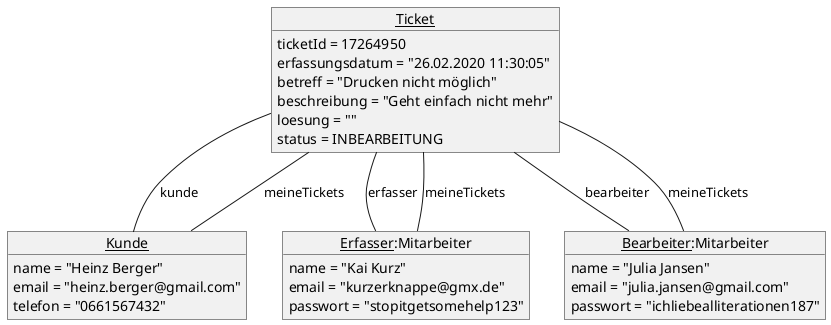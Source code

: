 @startuml Objektdiagramm
skinparam Style strictuml 

object "Kunde" as kunde {
    name = "Heinz Berger"
    email = "heinz.berger@gmail.com"
    telefon = "0661567432"
}

object "Ticket" as ticket {
    ticketId = 17264950
    erfassungsdatum = "26.02.2020 11:30:05"
    betreff = "Drucken nicht möglich"
    beschreibung = "Geht einfach nicht mehr"
    loesung = ""
    status = INBEARBEITUNG
}

object "Erfasser:Mitarbeiter" as mitar1 {
    name = "Kai Kurz"
    email = "kurzerknappe@gmx.de"
    passwort = "stopitgetsomehelp123"
}

object "Bearbeiter:Mitarbeiter" as mitar2 {
    name = "Julia Jansen"
    email = "julia.jansen@gmail.com"
    passwort = "ichliebealliterationen187"
}

ticket -- kunde: kunde
ticket -- mitar2: bearbeiter
ticket -- mitar1: erfasser

ticket -- kunde: meineTickets

ticket -- mitar1: meineTickets
ticket -- mitar2: meineTickets

@enduml